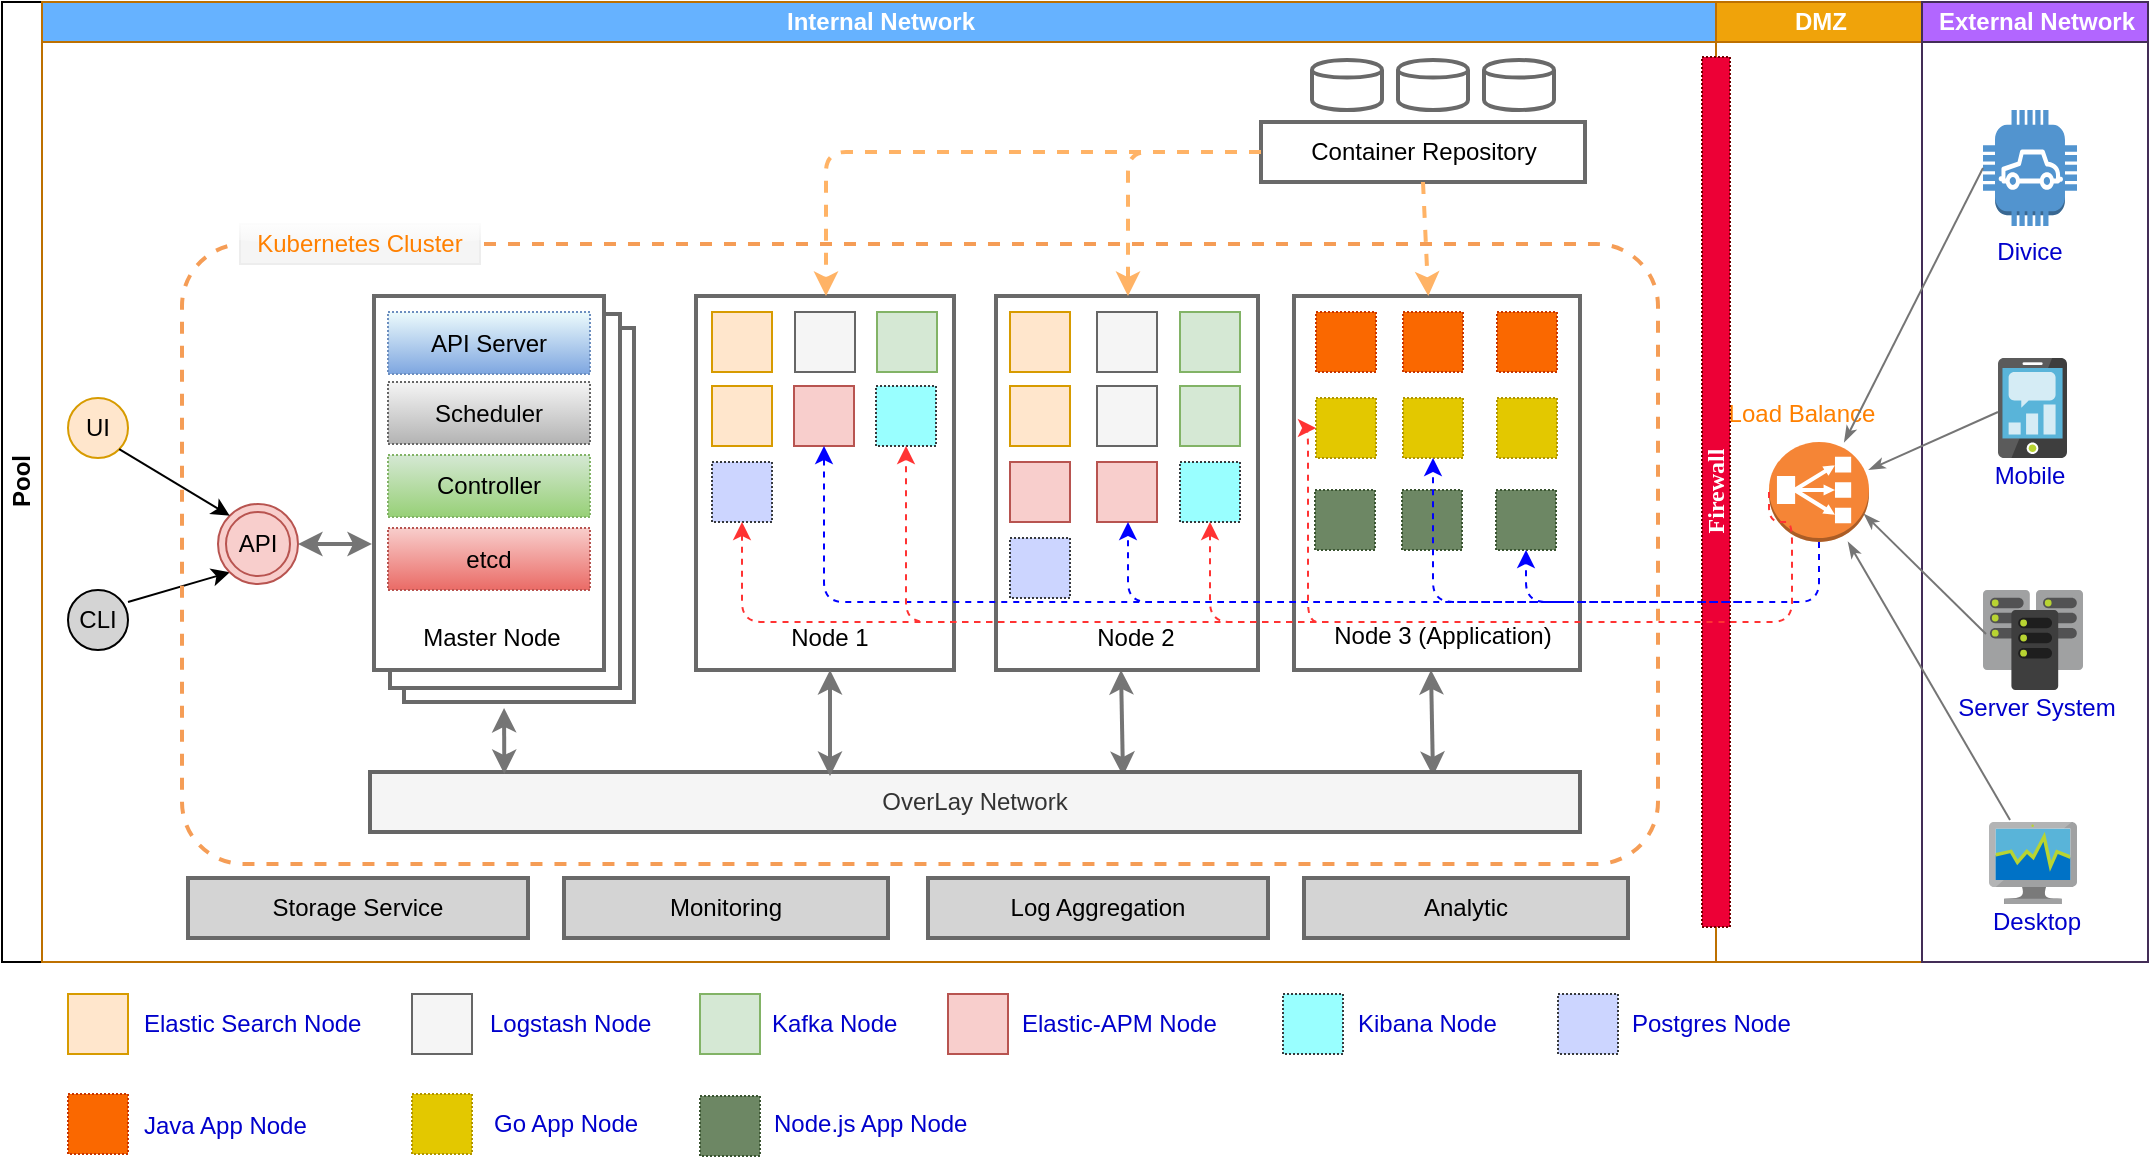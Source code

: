 <mxfile version="10.9.6" type="github"><diagram name="Page-1" id="42789a77-a242-8287-6e28-9cd8cfd52e62"><mxGraphModel dx="1422" dy="715" grid="1" gridSize="10" guides="1" tooltips="1" connect="1" arrows="1" fold="1" page="1" pageScale="1" pageWidth="1100" pageHeight="850" background="#ffffff" math="0" shadow="0"><root><mxCell id="0"/><mxCell id="1" parent="0"/><mxCell id="xT4WchbIccyHb0P3urbt-2" value="Pool" style="swimlane;childLayout=stackLayout;resizeParent=1;resizeParentMax=0;startSize=20;horizontal=0;horizontalStack=1;html=1;" vertex="1" parent="1"><mxGeometry x="10" y="24" width="1073" height="480" as="geometry"><mxRectangle x="10" y="660" width="30" height="50" as="alternateBounds"/></mxGeometry></mxCell><mxCell id="xT4WchbIccyHb0P3urbt-3" value="Internal Network" style="swimlane;html=1;startSize=20;fillColor=#66B2FF;strokeColor=#BD7000;fontColor=#ffffff;" vertex="1" parent="xT4WchbIccyHb0P3urbt-2"><mxGeometry x="20" width="837" height="480" as="geometry"><mxRectangle x="20" width="120" height="480" as="alternateBounds"/></mxGeometry></mxCell><mxCell id="xT4WchbIccyHb0P3urbt-14" value="Storage Service" style="rounded=0;whiteSpace=wrap;html=1;strokeColor=#696969;strokeWidth=2;fillColor=#D4D4D4;" vertex="1" parent="xT4WchbIccyHb0P3urbt-3"><mxGeometry x="73" y="438" width="170" height="30" as="geometry"/></mxCell><mxCell id="xT4WchbIccyHb0P3urbt-16" value="Monitoring" style="rounded=0;whiteSpace=wrap;html=1;strokeColor=#696969;strokeWidth=2;fillColor=#D4D4D4;" vertex="1" parent="xT4WchbIccyHb0P3urbt-3"><mxGeometry x="261" y="438" width="162" height="30" as="geometry"/></mxCell><mxCell id="xT4WchbIccyHb0P3urbt-18" value="Log Aggregation" style="rounded=0;whiteSpace=wrap;html=1;strokeColor=#696969;strokeWidth=2;fillColor=#D4D4D4;" vertex="1" parent="xT4WchbIccyHb0P3urbt-3"><mxGeometry x="443" y="438" width="170" height="30" as="geometry"/></mxCell><mxCell id="xT4WchbIccyHb0P3urbt-19" value="Analytic" style="rounded=0;whiteSpace=wrap;html=1;strokeColor=#696969;strokeWidth=2;fillColor=#D4D4D4;" vertex="1" parent="xT4WchbIccyHb0P3urbt-3"><mxGeometry x="631" y="438" width="162" height="30" as="geometry"/></mxCell><mxCell id="xT4WchbIccyHb0P3urbt-20" value="Container Repository" style="rounded=0;whiteSpace=wrap;html=1;strokeColor=#696969;strokeWidth=2;" vertex="1" parent="xT4WchbIccyHb0P3urbt-3"><mxGeometry x="609.5" y="60" width="162" height="30" as="geometry"/></mxCell><mxCell id="xT4WchbIccyHb0P3urbt-21" value="" style="shape=cylinder;whiteSpace=wrap;html=1;boundedLbl=1;backgroundOutline=1;strokeColor=#696969;strokeWidth=2;" vertex="1" parent="xT4WchbIccyHb0P3urbt-3"><mxGeometry x="635" y="29" width="35" height="25" as="geometry"/></mxCell><mxCell id="xT4WchbIccyHb0P3urbt-30" value="UI" style="ellipse;whiteSpace=wrap;html=1;aspect=fixed;fillColor=#ffe6cc;strokeColor=#d79b00;" vertex="1" parent="xT4WchbIccyHb0P3urbt-3"><mxGeometry x="13" y="198" width="30" height="30" as="geometry"/></mxCell><mxCell id="xT4WchbIccyHb0P3urbt-31" value="CLI" style="ellipse;whiteSpace=wrap;html=1;aspect=fixed;fillColor=#D4D4D4;" vertex="1" parent="xT4WchbIccyHb0P3urbt-3"><mxGeometry x="13" y="294" width="30" height="30" as="geometry"/></mxCell><mxCell id="xT4WchbIccyHb0P3urbt-34" value="" style="endArrow=classic;html=1;entryX=0;entryY=1;entryDx=0;entryDy=0;" edge="1" parent="xT4WchbIccyHb0P3urbt-3" target="xT4WchbIccyHb0P3urbt-163"><mxGeometry width="50" height="50" relative="1" as="geometry"><mxPoint x="43" y="300" as="sourcePoint"/><mxPoint x="95" y="275" as="targetPoint"/></mxGeometry></mxCell><mxCell id="xT4WchbIccyHb0P3urbt-104" value="" style="rounded=1;arcSize=10;dashed=1;strokeColor=#F59D56;fillColor=none;gradientColor=none;strokeWidth=2;html=1;perimeterSpacing=5;glass=1;" vertex="1" parent="xT4WchbIccyHb0P3urbt-3"><mxGeometry x="70" y="121" width="738" height="310" as="geometry"/></mxCell><mxCell id="xT4WchbIccyHb0P3urbt-216" value="" style="endArrow=classic;startArrow=classic;html=1;strokeColor=#757575;strokeWidth=2;exitX=0.382;exitY=0.067;exitDx=0;exitDy=0;exitPerimeter=0;" edge="1" parent="xT4WchbIccyHb0P3urbt-3"><mxGeometry width="50" height="50" relative="1" as="geometry"><mxPoint x="540.5" y="387" as="sourcePoint"/><mxPoint x="539.5" y="334" as="targetPoint"/></mxGeometry></mxCell><mxCell id="xT4WchbIccyHb0P3urbt-217" value="" style="endArrow=classic;startArrow=classic;html=1;strokeColor=#757575;strokeWidth=2;exitX=0.382;exitY=0.067;exitDx=0;exitDy=0;exitPerimeter=0;" edge="1" parent="xT4WchbIccyHb0P3urbt-3"><mxGeometry width="50" height="50" relative="1" as="geometry"><mxPoint x="695.5" y="387" as="sourcePoint"/><mxPoint x="694.5" y="334" as="targetPoint"/></mxGeometry></mxCell><mxCell id="xT4WchbIccyHb0P3urbt-222" value="Kubernetes Cluster" style="rounded=0;whiteSpace=wrap;html=1;shadow=0;glass=1;strokeColor=#EDEDED;fillColor=#f5f5f5;fontColor=#FF8000;gradientColor=none;" vertex="1" parent="xT4WchbIccyHb0P3urbt-3"><mxGeometry x="99" y="111" width="120" height="20" as="geometry"/></mxCell><mxCell id="xT4WchbIccyHb0P3urbt-4" value="DMZ" style="swimlane;html=1;startSize=20;fillColor=#f0a30a;strokeColor=#BD7000;fontColor=#ffffff;" vertex="1" parent="xT4WchbIccyHb0P3urbt-2"><mxGeometry x="857" width="103" height="480" as="geometry"/></mxCell><mxCell id="xT4WchbIccyHb0P3urbt-103" value="" style="outlineConnect=0;dashed=0;verticalLabelPosition=bottom;verticalAlign=top;align=center;html=1;shape=mxgraph.aws3.classic_load_balancer;fillColor=#F58536;gradientColor=none;dashPattern=1 1;" vertex="1" parent="xT4WchbIccyHb0P3urbt-4"><mxGeometry x="26.5" y="220" width="50" height="50" as="geometry"/></mxCell><mxCell id="xT4WchbIccyHb0P3urbt-227" value="Load Balance" style="text;html=1;strokeColor=none;fillColor=none;align=center;verticalAlign=middle;whiteSpace=wrap;rounded=0;shadow=0;glass=1;fontColor=#FF8000;" vertex="1" parent="xT4WchbIccyHb0P3urbt-4"><mxGeometry x="-7" y="195.5" width="100" height="20" as="geometry"/></mxCell><mxCell id="xT4WchbIccyHb0P3urbt-95" value="&lt;b&gt;&lt;font face=&quot;Verdana&quot;&gt;Firewall&lt;/font&gt;&lt;br&gt;&lt;/b&gt;" style="rounded=0;whiteSpace=wrap;html=1;dashed=1;dashPattern=1 1;fillColor=#ED0036;direction=south;strokeColor=#6F0000;fontColor=#ffffff;horizontal=0;" vertex="1" parent="xT4WchbIccyHb0P3urbt-4"><mxGeometry x="-7" y="27.5" width="14" height="435" as="geometry"/></mxCell><mxCell id="xT4WchbIccyHb0P3urbt-5" value="External Network" style="swimlane;html=1;startSize=20;fillColor=#B266FF;strokeColor=#432D57;fontColor=#ffffff;" vertex="1" parent="xT4WchbIccyHb0P3urbt-2"><mxGeometry x="960" width="113" height="480" as="geometry"/></mxCell><mxCell id="xT4WchbIccyHb0P3urbt-101" value="" style="aspect=fixed;html=1;perimeter=none;align=center;shadow=0;dashed=0;image;fontSize=12;image=img/lib/mscae/Mobile_Engagement.svg;dashPattern=1 1;fillColor=#ED0036;" vertex="1" parent="xT4WchbIccyHb0P3urbt-5"><mxGeometry x="38" y="178" width="34.5" height="50" as="geometry"/></mxCell><mxCell id="xT4WchbIccyHb0P3urbt-102" value="" style="aspect=fixed;html=1;perimeter=none;align=center;shadow=0;dashed=0;image;fontSize=12;image=img/lib/mscae/ProcessExplorer.svg;dashPattern=1 1;fillColor=#ED0036;" vertex="1" parent="xT4WchbIccyHb0P3urbt-5"><mxGeometry x="33.5" y="410" width="44" height="41" as="geometry"/></mxCell><mxCell id="xT4WchbIccyHb0P3urbt-112" value="" style="aspect=fixed;html=1;perimeter=none;align=center;shadow=0;dashed=0;image;fontSize=12;image=img/lib/mscae/DirectorySync.svg;glass=1;fillColor=#ED0036;" vertex="1" parent="xT4WchbIccyHb0P3urbt-5"><mxGeometry x="30.5" y="294" width="50" height="50" as="geometry"/></mxCell><mxCell id="xT4WchbIccyHb0P3urbt-229" value="Divice" style="text;html=1;strokeColor=none;fillColor=none;align=center;verticalAlign=middle;whiteSpace=wrap;rounded=0;shadow=0;glass=1;fontColor=#0000CC;" vertex="1" parent="xT4WchbIccyHb0P3urbt-5"><mxGeometry x="4" y="115" width="100" height="20" as="geometry"/></mxCell><mxCell id="xT4WchbIccyHb0P3urbt-230" value="" style="outlineConnect=0;dashed=0;verticalLabelPosition=bottom;verticalAlign=top;align=center;html=1;shape=mxgraph.aws3.car;fillColor=#5294CF;gradientColor=none;shadow=0;glass=1;strokeColor=#696969;strokeWidth=2;fontColor=#FF8000;" vertex="1" parent="xT4WchbIccyHb0P3urbt-5"><mxGeometry x="30.5" y="54" width="47" height="58" as="geometry"/></mxCell><mxCell id="xT4WchbIccyHb0P3urbt-231" value="Mobile" style="text;html=1;strokeColor=none;fillColor=none;align=center;verticalAlign=middle;whiteSpace=wrap;rounded=0;shadow=0;glass=1;fontColor=#0000CC;" vertex="1" parent="xT4WchbIccyHb0P3urbt-5"><mxGeometry x="3.5" y="226.5" width="100" height="20" as="geometry"/></mxCell><mxCell id="xT4WchbIccyHb0P3urbt-232" value="Server System" style="text;html=1;strokeColor=none;fillColor=none;align=center;verticalAlign=middle;whiteSpace=wrap;rounded=0;shadow=0;glass=1;fontColor=#0000CC;" vertex="1" parent="xT4WchbIccyHb0P3urbt-5"><mxGeometry x="6.5" y="343" width="101" height="20" as="geometry"/></mxCell><mxCell id="xT4WchbIccyHb0P3urbt-233" value="Desktop" style="text;html=1;strokeColor=none;fillColor=none;align=center;verticalAlign=middle;whiteSpace=wrap;rounded=0;shadow=0;glass=1;fontColor=#0000CC;" vertex="1" parent="xT4WchbIccyHb0P3urbt-5"><mxGeometry x="6.5" y="450" width="101" height="20" as="geometry"/></mxCell><mxCell id="xT4WchbIccyHb0P3urbt-109" value="" style="edgeStyle=none;rounded=1;html=1;labelBackgroundColor=none;startArrow=none;startFill=0;startSize=5;endArrow=classicThin;endFill=1;endSize=5;jettySize=auto;orthogonalLoop=1;strokeColor=#757575;strokeWidth=1;fontFamily=Verdana;fontSize=12;fontColor=#000000;exitX=0;exitY=0.5;exitDx=0;exitDy=0;exitPerimeter=0;" edge="1" parent="xT4WchbIccyHb0P3urbt-2" source="xT4WchbIccyHb0P3urbt-230" target="xT4WchbIccyHb0P3urbt-103"><mxGeometry relative="1" as="geometry"><mxPoint x="1001" y="93" as="sourcePoint"/><mxPoint x="1097.06" y="-51.901" as="targetPoint"/></mxGeometry></mxCell><mxCell id="xT4WchbIccyHb0P3urbt-111" value="" style="edgeStyle=none;rounded=1;html=1;labelBackgroundColor=none;startArrow=none;startFill=0;startSize=5;endArrow=classicThin;endFill=1;endSize=5;jettySize=auto;orthogonalLoop=1;strokeColor=#757575;strokeWidth=1;fontFamily=Verdana;fontSize=12;fontColor=#000000;exitX=0;exitY=0.54;exitDx=0;exitDy=0;exitPerimeter=0;" edge="1" parent="xT4WchbIccyHb0P3urbt-2" source="xT4WchbIccyHb0P3urbt-101" target="xT4WchbIccyHb0P3urbt-103"><mxGeometry relative="1" as="geometry"><mxPoint x="1061" y="103" as="sourcePoint"/><mxPoint x="990" y="237" as="targetPoint"/></mxGeometry></mxCell><mxCell id="xT4WchbIccyHb0P3urbt-113" value="" style="edgeStyle=none;rounded=1;html=1;labelBackgroundColor=none;startArrow=none;startFill=0;startSize=5;endArrow=classicThin;endFill=1;endSize=5;jettySize=auto;orthogonalLoop=1;strokeColor=#757575;strokeWidth=1;fontFamily=Verdana;fontSize=12;fontColor=#000000;exitX=0.03;exitY=0.44;exitDx=0;exitDy=0;exitPerimeter=0;entryX=0.95;entryY=0.72;entryDx=0;entryDy=0;entryPerimeter=0;" edge="1" parent="xT4WchbIccyHb0P3urbt-2" source="xT4WchbIccyHb0P3urbt-112" target="xT4WchbIccyHb0P3urbt-103"><mxGeometry relative="1" as="geometry"><mxPoint x="1058" y="215" as="sourcePoint"/><mxPoint x="981" y="255" as="targetPoint"/></mxGeometry></mxCell><mxCell id="xT4WchbIccyHb0P3urbt-114" value="" style="edgeStyle=none;rounded=1;html=1;labelBackgroundColor=none;startArrow=none;startFill=0;startSize=5;endArrow=classicThin;endFill=1;endSize=5;jettySize=auto;orthogonalLoop=1;strokeColor=#757575;strokeWidth=1;fontFamily=Verdana;fontSize=12;fontColor=#000000;exitX=0.239;exitY=-0.024;exitDx=0;exitDy=0;exitPerimeter=0;" edge="1" parent="xT4WchbIccyHb0P3urbt-2" source="xT4WchbIccyHb0P3urbt-102" target="xT4WchbIccyHb0P3urbt-103"><mxGeometry relative="1" as="geometry"><mxPoint x="1052" y="326" as="sourcePoint"/><mxPoint x="990" y="273" as="targetPoint"/></mxGeometry></mxCell><mxCell id="xT4WchbIccyHb0P3urbt-27" value="" style="shape=cylinder;whiteSpace=wrap;html=1;boundedLbl=1;backgroundOutline=1;strokeColor=#696969;strokeWidth=2;" vertex="1" parent="1"><mxGeometry x="708" y="53" width="35" height="25" as="geometry"/></mxCell><mxCell id="xT4WchbIccyHb0P3urbt-28" value="" style="shape=cylinder;whiteSpace=wrap;html=1;boundedLbl=1;backgroundOutline=1;strokeColor=#696969;strokeWidth=2;" vertex="1" parent="1"><mxGeometry x="751" y="53" width="35" height="25" as="geometry"/></mxCell><mxCell id="xT4WchbIccyHb0P3urbt-163" value="API" style="ellipse;shape=doubleEllipse;whiteSpace=wrap;html=1;aspect=fixed;fillColor=#f8cecc;strokeColor=#b85450;" vertex="1" parent="1"><mxGeometry x="118" y="275" width="40" height="40" as="geometry"/></mxCell><mxCell id="xT4WchbIccyHb0P3urbt-164" value="" style="rounded=0;whiteSpace=wrap;html=1;strokeColor=#696969;strokeWidth=2;" vertex="1" parent="1"><mxGeometry x="211" y="187" width="115" height="187" as="geometry"/></mxCell><mxCell id="xT4WchbIccyHb0P3urbt-165" value="OverLay Network" style="rounded=0;whiteSpace=wrap;html=1;strokeColor=#666666;strokeWidth=2;fillColor=#f5f5f5;fontColor=#333333;" vertex="1" parent="1"><mxGeometry x="194" y="409" width="605" height="30" as="geometry"/></mxCell><mxCell id="xT4WchbIccyHb0P3urbt-166" value="" style="rounded=0;whiteSpace=wrap;html=1;strokeColor=#696969;strokeWidth=2;" vertex="1" parent="1"><mxGeometry x="357" y="171" width="129" height="187" as="geometry"/></mxCell><mxCell id="xT4WchbIccyHb0P3urbt-167" value="" style="rounded=0;whiteSpace=wrap;html=1;strokeColor=#696969;strokeWidth=2;" vertex="1" parent="1"><mxGeometry x="507" y="171" width="131" height="187" as="geometry"/></mxCell><mxCell id="xT4WchbIccyHb0P3urbt-168" value="" style="rounded=0;whiteSpace=wrap;html=1;strokeColor=#696969;strokeWidth=2;" vertex="1" parent="1"><mxGeometry x="656" y="171" width="143" height="187" as="geometry"/></mxCell><mxCell id="xT4WchbIccyHb0P3urbt-169" value="" style="whiteSpace=wrap;html=1;aspect=fixed;fillColor=#ffe6cc;strokeColor=#d79b00;" vertex="1" parent="1"><mxGeometry x="365" y="179" width="30" height="30" as="geometry"/></mxCell><mxCell id="xT4WchbIccyHb0P3urbt-170" value="" style="whiteSpace=wrap;html=1;aspect=fixed;fillColor=#ffe6cc;strokeColor=#d79b00;" vertex="1" parent="1"><mxGeometry x="514" y="179" width="30" height="30" as="geometry"/></mxCell><mxCell id="xT4WchbIccyHb0P3urbt-171" value="" style="whiteSpace=wrap;html=1;aspect=fixed;fillColor=#ffe6cc;strokeColor=#d79b00;" vertex="1" parent="1"><mxGeometry x="514" y="216" width="30" height="30" as="geometry"/></mxCell><mxCell id="xT4WchbIccyHb0P3urbt-172" value="" style="whiteSpace=wrap;html=1;aspect=fixed;fillColor=#f5f5f5;strokeColor=#666666;fontColor=#333333;" vertex="1" parent="1"><mxGeometry x="406.5" y="179" width="30" height="30" as="geometry"/></mxCell><mxCell id="xT4WchbIccyHb0P3urbt-173" value="" style="whiteSpace=wrap;html=1;aspect=fixed;fillColor=#f5f5f5;strokeColor=#666666;fontColor=#333333;" vertex="1" parent="1"><mxGeometry x="557.5" y="179" width="30" height="30" as="geometry"/></mxCell><mxCell id="xT4WchbIccyHb0P3urbt-174" value="" style="whiteSpace=wrap;html=1;aspect=fixed;fillColor=#f5f5f5;strokeColor=#666666;fontColor=#333333;" vertex="1" parent="1"><mxGeometry x="557.5" y="216" width="30" height="30" as="geometry"/></mxCell><mxCell id="xT4WchbIccyHb0P3urbt-175" value="" style="whiteSpace=wrap;html=1;aspect=fixed;fillColor=#d5e8d4;strokeColor=#82b366;" vertex="1" parent="1"><mxGeometry x="447.5" y="179" width="30" height="30" as="geometry"/></mxCell><mxCell id="xT4WchbIccyHb0P3urbt-176" value="" style="whiteSpace=wrap;html=1;aspect=fixed;fillColor=#d5e8d4;strokeColor=#82b366;" vertex="1" parent="1"><mxGeometry x="599" y="179" width="30" height="30" as="geometry"/></mxCell><mxCell id="xT4WchbIccyHb0P3urbt-177" value="" style="whiteSpace=wrap;html=1;aspect=fixed;fillColor=#d5e8d4;strokeColor=#82b366;" vertex="1" parent="1"><mxGeometry x="599" y="216" width="30" height="30" as="geometry"/></mxCell><mxCell id="xT4WchbIccyHb0P3urbt-178" value="" style="whiteSpace=wrap;html=1;aspect=fixed;fillColor=#f8cecc;strokeColor=#b85450;" vertex="1" parent="1"><mxGeometry x="406" y="216" width="30" height="30" as="geometry"/></mxCell><mxCell id="xT4WchbIccyHb0P3urbt-179" value="" style="whiteSpace=wrap;html=1;aspect=fixed;fillColor=#f8cecc;strokeColor=#b85450;" vertex="1" parent="1"><mxGeometry x="514" y="254" width="30" height="30" as="geometry"/></mxCell><mxCell id="xT4WchbIccyHb0P3urbt-180" value="" style="whiteSpace=wrap;html=1;aspect=fixed;fillColor=#f8cecc;strokeColor=#b85450;" vertex="1" parent="1"><mxGeometry x="557.5" y="254" width="30" height="30" as="geometry"/></mxCell><mxCell id="xT4WchbIccyHb0P3urbt-181" value="" style="whiteSpace=wrap;html=1;aspect=fixed;fillColor=#99FFFF;strokeColor=#36393d;dashed=1;dashPattern=1 1;" vertex="1" parent="1"><mxGeometry x="447" y="216" width="30" height="30" as="geometry"/></mxCell><mxCell id="xT4WchbIccyHb0P3urbt-182" value="" style="whiteSpace=wrap;html=1;aspect=fixed;fillColor=#99FFFF;strokeColor=#36393d;dashed=1;dashPattern=1 1;" vertex="1" parent="1"><mxGeometry x="599" y="254" width="30" height="30" as="geometry"/></mxCell><mxCell id="xT4WchbIccyHb0P3urbt-183" value="" style="whiteSpace=wrap;html=1;aspect=fixed;fillColor=#CCD5FF;strokeColor=#36393d;dashed=1;dashPattern=1 1;" vertex="1" parent="1"><mxGeometry x="365" y="254" width="30" height="30" as="geometry"/></mxCell><mxCell id="xT4WchbIccyHb0P3urbt-184" value="" style="whiteSpace=wrap;html=1;aspect=fixed;fillColor=#CCD5FF;strokeColor=#36393d;dashed=1;dashPattern=1 1;" vertex="1" parent="1"><mxGeometry x="514" y="292" width="30" height="30" as="geometry"/></mxCell><mxCell id="xT4WchbIccyHb0P3urbt-185" value="" style="whiteSpace=wrap;html=1;aspect=fixed;fillColor=#fa6800;strokeColor=#C73500;dashed=1;dashPattern=1 1;fontColor=#ffffff;" vertex="1" parent="1"><mxGeometry x="667" y="179" width="30" height="30" as="geometry"/></mxCell><mxCell id="xT4WchbIccyHb0P3urbt-186" value="" style="whiteSpace=wrap;html=1;aspect=fixed;fillColor=#fa6800;strokeColor=#C73500;dashed=1;dashPattern=1 1;fontColor=#ffffff;" vertex="1" parent="1"><mxGeometry x="710.5" y="179" width="30" height="30" as="geometry"/></mxCell><mxCell id="xT4WchbIccyHb0P3urbt-187" value="" style="whiteSpace=wrap;html=1;aspect=fixed;fillColor=#fa6800;strokeColor=#C73500;dashed=1;dashPattern=1 1;fontColor=#ffffff;" vertex="1" parent="1"><mxGeometry x="757.5" y="179" width="30" height="30" as="geometry"/></mxCell><mxCell id="xT4WchbIccyHb0P3urbt-188" value="" style="whiteSpace=wrap;html=1;aspect=fixed;fillColor=#6d8764;strokeColor=#3A5431;dashed=1;dashPattern=1 1;fontColor=#ffffff;" vertex="1" parent="1"><mxGeometry x="666.5" y="268" width="30" height="30" as="geometry"/></mxCell><mxCell id="xT4WchbIccyHb0P3urbt-189" value="" style="whiteSpace=wrap;html=1;aspect=fixed;fillColor=#6d8764;strokeColor=#3A5431;dashed=1;dashPattern=1 1;fontColor=#ffffff;" vertex="1" parent="1"><mxGeometry x="710" y="268" width="30" height="30" as="geometry"/></mxCell><mxCell id="xT4WchbIccyHb0P3urbt-190" value="" style="whiteSpace=wrap;html=1;aspect=fixed;fillColor=#6d8764;strokeColor=#3A5431;dashed=1;dashPattern=1 1;fontColor=#ffffff;" vertex="1" parent="1"><mxGeometry x="757" y="268" width="30" height="30" as="geometry"/></mxCell><mxCell id="xT4WchbIccyHb0P3urbt-191" value="Node 1" style="text;html=1;strokeColor=none;fillColor=none;align=center;verticalAlign=middle;whiteSpace=wrap;rounded=0;dashed=1;dashPattern=1 1;" vertex="1" parent="1"><mxGeometry x="384" y="332" width="80" height="20" as="geometry"/></mxCell><mxCell id="xT4WchbIccyHb0P3urbt-192" value="Node 2" style="text;html=1;strokeColor=none;fillColor=none;align=center;verticalAlign=middle;whiteSpace=wrap;rounded=0;dashed=1;dashPattern=1 1;" vertex="1" parent="1"><mxGeometry x="536.5" y="332" width="80" height="20" as="geometry"/></mxCell><mxCell id="xT4WchbIccyHb0P3urbt-193" value="Node 3 (Application)" style="text;html=1;strokeColor=none;fillColor=none;align=center;verticalAlign=middle;whiteSpace=wrap;rounded=0;dashed=1;dashPattern=1 1;" vertex="1" parent="1"><mxGeometry x="666" y="331" width="129" height="20" as="geometry"/></mxCell><mxCell id="xT4WchbIccyHb0P3urbt-194" value="" style="rounded=0;whiteSpace=wrap;html=1;strokeColor=#696969;strokeWidth=2;" vertex="1" parent="1"><mxGeometry x="204" y="180" width="115" height="187" as="geometry"/></mxCell><mxCell id="xT4WchbIccyHb0P3urbt-195" value="" style="rounded=0;whiteSpace=wrap;html=1;strokeColor=#696969;strokeWidth=2;" vertex="1" parent="1"><mxGeometry x="196" y="171" width="115" height="187" as="geometry"/></mxCell><mxCell id="xT4WchbIccyHb0P3urbt-196" value="" style="whiteSpace=wrap;html=1;aspect=fixed;fillColor=#ffe6cc;strokeColor=#d79b00;" vertex="1" parent="1"><mxGeometry x="365" y="216" width="30" height="30" as="geometry"/></mxCell><mxCell id="xT4WchbIccyHb0P3urbt-197" value="" style="whiteSpace=wrap;html=1;aspect=fixed;fillColor=#e3c800;strokeColor=#B09500;dashed=1;dashPattern=1 1;fontColor=#ffffff;" vertex="1" parent="1"><mxGeometry x="667" y="222" width="30" height="30" as="geometry"/></mxCell><mxCell id="xT4WchbIccyHb0P3urbt-198" value="" style="whiteSpace=wrap;html=1;aspect=fixed;fillColor=#e3c800;strokeColor=#B09500;dashed=1;dashPattern=1 1;fontColor=#ffffff;" vertex="1" parent="1"><mxGeometry x="710.5" y="222" width="30" height="30" as="geometry"/></mxCell><mxCell id="xT4WchbIccyHb0P3urbt-199" value="" style="whiteSpace=wrap;html=1;aspect=fixed;fillColor=#e3c800;strokeColor=#B09500;dashed=1;dashPattern=1 1;fontColor=#ffffff;" vertex="1" parent="1"><mxGeometry x="757.5" y="222" width="30" height="30" as="geometry"/></mxCell><mxCell id="xT4WchbIccyHb0P3urbt-200" value="API Server" style="rounded=0;whiteSpace=wrap;html=1;dashed=1;dashPattern=1 1;fillColor=#EDFBFC;gradientColor=#7ea6e0;strokeColor=#6c8ebf;" vertex="1" parent="1"><mxGeometry x="203" y="179" width="101" height="31" as="geometry"/></mxCell><mxCell id="xT4WchbIccyHb0P3urbt-201" value="Scheduler" style="rounded=0;whiteSpace=wrap;html=1;dashed=1;dashPattern=1 1;fillColor=#f5f5f5;gradientColor=#b3b3b3;strokeColor=#666666;" vertex="1" parent="1"><mxGeometry x="203" y="214" width="101" height="31" as="geometry"/></mxCell><mxCell id="xT4WchbIccyHb0P3urbt-202" value="Controller" style="rounded=0;whiteSpace=wrap;html=1;dashed=1;dashPattern=1 1;fillColor=#d5e8d4;gradientColor=#97d077;strokeColor=#82b366;" vertex="1" parent="1"><mxGeometry x="203" y="250.5" width="101" height="31" as="geometry"/></mxCell><mxCell id="xT4WchbIccyHb0P3urbt-203" value="etcd" style="rounded=0;whiteSpace=wrap;html=1;dashed=1;dashPattern=1 1;fillColor=#f8cecc;gradientColor=#ea6b66;strokeColor=#b85450;" vertex="1" parent="1"><mxGeometry x="203" y="287" width="101" height="31" as="geometry"/></mxCell><mxCell id="xT4WchbIccyHb0P3urbt-204" value="Master Node" style="text;html=1;strokeColor=none;fillColor=none;align=center;verticalAlign=middle;whiteSpace=wrap;rounded=0;dashed=1;dashPattern=1 1;" vertex="1" parent="1"><mxGeometry x="215" y="332" width="80" height="20" as="geometry"/></mxCell><mxCell id="xT4WchbIccyHb0P3urbt-35" value="" style="endArrow=classic;html=1;entryX=0;entryY=0;entryDx=0;entryDy=0;exitX=1;exitY=1;exitDx=0;exitDy=0;" edge="1" parent="1" source="xT4WchbIccyHb0P3urbt-30" target="xT4WchbIccyHb0P3urbt-163"><mxGeometry width="50" height="50" relative="1" as="geometry"><mxPoint x="69" y="237" as="sourcePoint"/><mxPoint x="125" y="271" as="targetPoint"/></mxGeometry></mxCell><mxCell id="xT4WchbIccyHb0P3urbt-206" value="" style="edgeStyle=segmentEdgeStyle;endArrow=classic;html=1;strokeColor=#FF3333;dashed=1;exitX=0;exitY=0.5;exitDx=0;exitDy=0;exitPerimeter=0;entryX=0.5;entryY=1;entryDx=0;entryDy=0;" edge="1" parent="1" source="xT4WchbIccyHb0P3urbt-103" target="xT4WchbIccyHb0P3urbt-183"><mxGeometry width="50" height="50" relative="1" as="geometry"><mxPoint x="10" y="654" as="sourcePoint"/><mxPoint x="60" y="604" as="targetPoint"/><Array as="points"><mxPoint x="894" y="284"/><mxPoint x="905" y="284"/><mxPoint x="905" y="334"/><mxPoint x="380" y="334"/></Array></mxGeometry></mxCell><mxCell id="xT4WchbIccyHb0P3urbt-207" value="" style="edgeStyle=elbowEdgeStyle;elbow=horizontal;endArrow=classic;html=1;dashed=1;strokeColor=#0000FF;entryX=0.5;entryY=1;entryDx=0;entryDy=0;" edge="1" parent="1" source="xT4WchbIccyHb0P3urbt-103" target="xT4WchbIccyHb0P3urbt-178"><mxGeometry width="50" height="50" relative="1" as="geometry"><mxPoint x="10" y="654" as="sourcePoint"/><mxPoint x="60" y="604" as="targetPoint"/><Array as="points"><mxPoint x="690" y="324"/></Array></mxGeometry></mxCell><mxCell id="xT4WchbIccyHb0P3urbt-208" value="" style="edgeStyle=segmentEdgeStyle;endArrow=classic;html=1;dashed=1;strokeColor=#0000FF;entryX=0.5;entryY=1;entryDx=0;entryDy=0;" edge="1" parent="1" target="xT4WchbIccyHb0P3urbt-190"><mxGeometry width="50" height="50" relative="1" as="geometry"><mxPoint x="793" y="324" as="sourcePoint"/><mxPoint x="43" y="604" as="targetPoint"/></mxGeometry></mxCell><mxCell id="xT4WchbIccyHb0P3urbt-209" value="" style="edgeStyle=segmentEdgeStyle;endArrow=classic;html=1;dashed=1;strokeColor=#0000FF;entryX=0.5;entryY=1;entryDx=0;entryDy=0;" edge="1" parent="1" target="xT4WchbIccyHb0P3urbt-198"><mxGeometry width="50" height="50" relative="1" as="geometry"><mxPoint x="880" y="324" as="sourcePoint"/><mxPoint x="833" y="308" as="targetPoint"/></mxGeometry></mxCell><mxCell id="xT4WchbIccyHb0P3urbt-210" value="" style="edgeStyle=elbowEdgeStyle;elbow=horizontal;endArrow=classic;html=1;dashed=1;strokeColor=#FF3333;entryX=0;entryY=0.5;entryDx=0;entryDy=0;" edge="1" parent="1" target="xT4WchbIccyHb0P3urbt-197"><mxGeometry width="50" height="50" relative="1" as="geometry"><mxPoint x="673" y="334" as="sourcePoint"/><mxPoint x="43" y="604" as="targetPoint"/><Array as="points"><mxPoint x="663" y="284"/></Array></mxGeometry></mxCell><mxCell id="xT4WchbIccyHb0P3urbt-212" value="" style="edgeStyle=elbowEdgeStyle;elbow=horizontal;endArrow=classic;html=1;dashed=1;strokeColor=#0000FF;entryX=0.5;entryY=1;entryDx=0;entryDy=0;" edge="1" parent="1" target="xT4WchbIccyHb0P3urbt-180"><mxGeometry width="50" height="50" relative="1" as="geometry"><mxPoint x="693" y="324" as="sourcePoint"/><mxPoint x="677" y="247" as="targetPoint"/><Array as="points"><mxPoint x="573" y="314"/></Array></mxGeometry></mxCell><mxCell id="xT4WchbIccyHb0P3urbt-213" value="" style="edgeStyle=segmentEdgeStyle;endArrow=classic;html=1;dashed=1;strokeColor=#FF3333;entryX=0.5;entryY=1;entryDx=0;entryDy=0;" edge="1" parent="1" target="xT4WchbIccyHb0P3urbt-181"><mxGeometry width="50" height="50" relative="1" as="geometry"><mxPoint x="523" y="334" as="sourcePoint"/><mxPoint x="736" y="262" as="targetPoint"/></mxGeometry></mxCell><mxCell id="xT4WchbIccyHb0P3urbt-214" value="" style="endArrow=classic;startArrow=classic;html=1;strokeColor=#757575;strokeWidth=2;entryX=0.435;entryY=1.016;entryDx=0;entryDy=0;entryPerimeter=0;exitX=0.111;exitY=0.033;exitDx=0;exitDy=0;exitPerimeter=0;" edge="1" parent="1" source="xT4WchbIccyHb0P3urbt-165" target="xT4WchbIccyHb0P3urbt-164"><mxGeometry width="50" height="50" relative="1" as="geometry"><mxPoint x="261" y="404" as="sourcePoint"/><mxPoint x="261" y="384" as="targetPoint"/></mxGeometry></mxCell><mxCell id="xT4WchbIccyHb0P3urbt-215" value="" style="endArrow=classic;startArrow=classic;html=1;strokeColor=#757575;strokeWidth=2;" edge="1" parent="1"><mxGeometry width="50" height="50" relative="1" as="geometry"><mxPoint x="424" y="411" as="sourcePoint"/><mxPoint x="424" y="358" as="targetPoint"/></mxGeometry></mxCell><mxCell id="xT4WchbIccyHb0P3urbt-218" value="" style="edgeStyle=elbowEdgeStyle;elbow=horizontal;endArrow=classic;html=1;strokeColor=#FFB366;strokeWidth=2;dashed=1;entryX=0.5;entryY=0;entryDx=0;entryDy=0;" edge="1" parent="1" source="xT4WchbIccyHb0P3urbt-20" target="xT4WchbIccyHb0P3urbt-167"><mxGeometry width="50" height="50" relative="1" as="geometry"><mxPoint x="537.5" y="109" as="sourcePoint"/><mxPoint x="587.5" y="59" as="targetPoint"/><Array as="points"><mxPoint x="573" y="134"/></Array></mxGeometry></mxCell><mxCell id="xT4WchbIccyHb0P3urbt-220" value="" style="edgeStyle=elbowEdgeStyle;elbow=horizontal;endArrow=classic;html=1;strokeColor=#FFB366;strokeWidth=2;dashed=1;entryX=0.5;entryY=0;entryDx=0;entryDy=0;exitX=0;exitY=0.5;exitDx=0;exitDy=0;" edge="1" parent="1" source="xT4WchbIccyHb0P3urbt-20" target="xT4WchbIccyHb0P3urbt-166"><mxGeometry width="50" height="50" relative="1" as="geometry"><mxPoint x="649.5" y="109" as="sourcePoint"/><mxPoint x="583" y="181" as="targetPoint"/><Array as="points"><mxPoint x="422" y="144"/></Array></mxGeometry></mxCell><mxCell id="xT4WchbIccyHb0P3urbt-221" value="" style="endArrow=classic;html=1;dashed=1;strokeColor=#FFB366;strokeWidth=2;exitX=0.5;exitY=1;exitDx=0;exitDy=0;" edge="1" parent="1" source="xT4WchbIccyHb0P3urbt-20" target="xT4WchbIccyHb0P3urbt-168"><mxGeometry width="50" height="50" relative="1" as="geometry"><mxPoint x="823" y="118" as="sourcePoint"/><mxPoint x="873" y="68" as="targetPoint"/></mxGeometry></mxCell><mxCell id="xT4WchbIccyHb0P3urbt-224" value="" style="edgeStyle=segmentEdgeStyle;endArrow=classic;html=1;dashed=1;strokeColor=#FF3333;entryX=0.5;entryY=1;entryDx=0;entryDy=0;" edge="1" parent="1" target="xT4WchbIccyHb0P3urbt-182"><mxGeometry width="50" height="50" relative="1" as="geometry"><mxPoint x="673" y="334" as="sourcePoint"/><mxPoint x="472" y="256" as="targetPoint"/></mxGeometry></mxCell><mxCell id="xT4WchbIccyHb0P3urbt-225" value="" style="endArrow=classic;startArrow=classic;html=1;strokeColor=#757575;strokeWidth=2;entryX=-0.009;entryY=0.663;entryDx=0;entryDy=0;entryPerimeter=0;exitX=1;exitY=0.5;exitDx=0;exitDy=0;" edge="1" parent="1" source="xT4WchbIccyHb0P3urbt-163" target="xT4WchbIccyHb0P3urbt-195"><mxGeometry width="50" height="50" relative="1" as="geometry"><mxPoint x="168.5" y="369.5" as="sourcePoint"/><mxPoint x="168.5" y="316.5" as="targetPoint"/></mxGeometry></mxCell><mxCell id="xT4WchbIccyHb0P3urbt-234" value="" style="whiteSpace=wrap;html=1;aspect=fixed;fillColor=#ffe6cc;strokeColor=#d79b00;" vertex="1" parent="1"><mxGeometry x="43" y="520" width="30" height="30" as="geometry"/></mxCell><mxCell id="xT4WchbIccyHb0P3urbt-235" value="Elastic Search Node" style="text;html=1;strokeColor=none;fillColor=none;align=left;verticalAlign=middle;whiteSpace=wrap;rounded=0;shadow=0;glass=1;fontColor=#0000CC;" vertex="1" parent="1"><mxGeometry x="79" y="525" width="111" height="20" as="geometry"/></mxCell><mxCell id="xT4WchbIccyHb0P3urbt-236" value="" style="whiteSpace=wrap;html=1;aspect=fixed;fillColor=#f5f5f5;strokeColor=#666666;fontColor=#333333;" vertex="1" parent="1"><mxGeometry x="215" y="520" width="30" height="30" as="geometry"/></mxCell><mxCell id="xT4WchbIccyHb0P3urbt-237" value="Logstash Node" style="text;html=1;strokeColor=none;fillColor=none;align=left;verticalAlign=middle;whiteSpace=wrap;rounded=0;shadow=0;glass=1;fontColor=#0000CC;" vertex="1" parent="1"><mxGeometry x="252" y="525" width="111" height="20" as="geometry"/></mxCell><mxCell id="xT4WchbIccyHb0P3urbt-238" value="" style="whiteSpace=wrap;html=1;aspect=fixed;fillColor=#d5e8d4;strokeColor=#82b366;" vertex="1" parent="1"><mxGeometry x="359" y="520" width="30" height="30" as="geometry"/></mxCell><mxCell id="xT4WchbIccyHb0P3urbt-239" value="Kafka Node" style="text;html=1;strokeColor=none;fillColor=none;align=left;verticalAlign=middle;whiteSpace=wrap;rounded=0;shadow=0;glass=1;fontColor=#0000CC;" vertex="1" parent="1"><mxGeometry x="393" y="525" width="111" height="20" as="geometry"/></mxCell><mxCell id="xT4WchbIccyHb0P3urbt-240" value="" style="whiteSpace=wrap;html=1;aspect=fixed;fillColor=#f8cecc;strokeColor=#b85450;" vertex="1" parent="1"><mxGeometry x="483" y="520" width="30" height="30" as="geometry"/></mxCell><mxCell id="xT4WchbIccyHb0P3urbt-241" value="Elastic-APM Node" style="text;html=1;strokeColor=none;fillColor=none;align=left;verticalAlign=middle;whiteSpace=wrap;rounded=0;shadow=0;glass=1;fontColor=#0000CC;" vertex="1" parent="1"><mxGeometry x="518" y="525" width="111" height="20" as="geometry"/></mxCell><mxCell id="xT4WchbIccyHb0P3urbt-242" value="" style="whiteSpace=wrap;html=1;aspect=fixed;fillColor=#99FFFF;strokeColor=#36393d;dashed=1;dashPattern=1 1;" vertex="1" parent="1"><mxGeometry x="650.5" y="520" width="30" height="30" as="geometry"/></mxCell><mxCell id="xT4WchbIccyHb0P3urbt-243" value="Kibana Node" style="text;html=1;strokeColor=none;fillColor=none;align=left;verticalAlign=middle;whiteSpace=wrap;rounded=0;shadow=0;glass=1;fontColor=#0000CC;" vertex="1" parent="1"><mxGeometry x="686" y="525" width="111" height="20" as="geometry"/></mxCell><mxCell id="xT4WchbIccyHb0P3urbt-244" value="" style="whiteSpace=wrap;html=1;aspect=fixed;fillColor=#CCD5FF;strokeColor=#36393d;dashed=1;dashPattern=1 1;" vertex="1" parent="1"><mxGeometry x="788" y="520" width="30" height="30" as="geometry"/></mxCell><mxCell id="xT4WchbIccyHb0P3urbt-245" value="Postgres Node" style="text;html=1;strokeColor=none;fillColor=none;align=left;verticalAlign=middle;whiteSpace=wrap;rounded=0;shadow=0;glass=1;fontColor=#0000CC;" vertex="1" parent="1"><mxGeometry x="823" y="525" width="111" height="20" as="geometry"/></mxCell><mxCell id="xT4WchbIccyHb0P3urbt-246" value="" style="whiteSpace=wrap;html=1;aspect=fixed;fillColor=#fa6800;strokeColor=#C73500;dashed=1;dashPattern=1 1;fontColor=#ffffff;" vertex="1" parent="1"><mxGeometry x="43" y="570" width="30" height="30" as="geometry"/></mxCell><mxCell id="xT4WchbIccyHb0P3urbt-247" value="Java App Node" style="text;html=1;strokeColor=none;fillColor=none;align=left;verticalAlign=middle;whiteSpace=wrap;rounded=0;shadow=0;glass=1;fontColor=#0000CC;" vertex="1" parent="1"><mxGeometry x="79" y="576" width="111" height="20" as="geometry"/></mxCell><mxCell id="xT4WchbIccyHb0P3urbt-248" value="" style="whiteSpace=wrap;html=1;aspect=fixed;fillColor=#e3c800;strokeColor=#B09500;dashed=1;dashPattern=1 1;fontColor=#ffffff;" vertex="1" parent="1"><mxGeometry x="215" y="570" width="30" height="30" as="geometry"/></mxCell><mxCell id="xT4WchbIccyHb0P3urbt-249" value="Go App Node" style="text;html=1;strokeColor=none;fillColor=none;align=left;verticalAlign=middle;whiteSpace=wrap;rounded=0;shadow=0;glass=1;fontColor=#0000CC;" vertex="1" parent="1"><mxGeometry x="253.5" y="575" width="111" height="20" as="geometry"/></mxCell><mxCell id="xT4WchbIccyHb0P3urbt-250" value="" style="whiteSpace=wrap;html=1;aspect=fixed;fillColor=#6d8764;strokeColor=#3A5431;dashed=1;dashPattern=1 1;fontColor=#ffffff;" vertex="1" parent="1"><mxGeometry x="359" y="571" width="30" height="30" as="geometry"/></mxCell><mxCell id="xT4WchbIccyHb0P3urbt-251" value="Node.js App Node" style="text;html=1;strokeColor=none;fillColor=none;align=left;verticalAlign=middle;whiteSpace=wrap;rounded=0;shadow=0;glass=1;fontColor=#0000CC;" vertex="1" parent="1"><mxGeometry x="394" y="575" width="111" height="20" as="geometry"/></mxCell></root></mxGraphModel></diagram></mxfile>